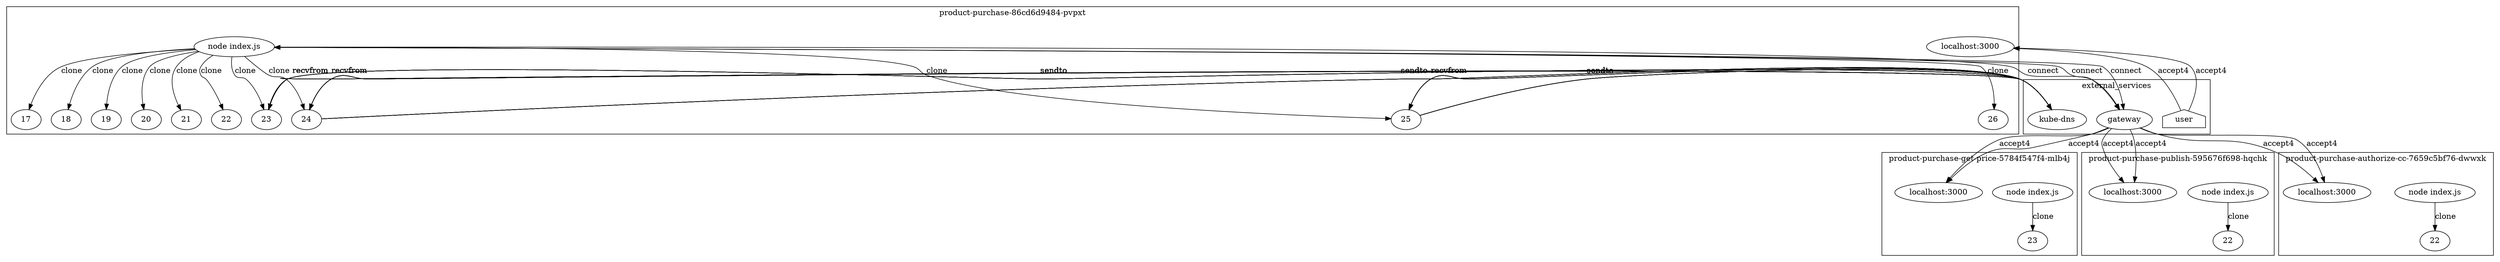 digraph G {
	subgraph "cluster_ product-purchase-86cd6d9484-pvpxt " {
		label=" product-purchase-86cd6d9484-pvpxt "
		4249 [label="node index.js"]
		4249 -> 4313 [label=clone]
		4249 -> 4325 [label=clone]
		4249 -> 4335 [label=clone]
		4249 -> 4340 [label=clone]
		4249 -> 4344 [label=clone]
		4249 -> 4482 [label=clone]
		"product-purchase_localhost_3000" [label="localhost:3000"]
		"product-purchase_localhost_3000" [label="localhost:3000"]
		4249 -> 7755 [label=clone]
		4249 -> 7760 [label=clone]
		4249 -> 7767 [label=clone]
		4249 -> 7774 [label=clone]
		4313 [label=17]
		4325 [label=18]
		4335 [label=19]
		4340 [label=20]
		4344 [label=21]
		4482 [label=22]
		7755 [label=23]
		7760 [label=24]
		7767 [label=25]
		7774 [label=26]
	}
	subgraph "cluster_ product-purchase-get-price-5784f547f4-mlb4j " {
		label=" product-purchase-get-price-5784f547f4-mlb4j "
		5180 [label="node index.js"]
		5180 -> 5355 [label=clone]
		"product-purchase-get-price_localhost_3000" [label="localhost:3000"]
		"product-purchase-get-price_localhost_3000" [label="localhost:3000"]
		5355 [label=23]
	}
	subgraph "cluster_ product-purchase-publish-595676f698-hqchk " {
		label=" product-purchase-publish-595676f698-hqchk "
		5871 [label="node index.js"]
		5871 -> 6003 [label=clone]
		"product-purchase-publish_localhost_3000" [label="localhost:3000"]
		"product-purchase-publish_localhost_3000" [label="localhost:3000"]
		6003 [label=22]
	}
	subgraph "cluster_ product-purchase-authorize-cc-7659c5bf76-dwwxk " {
		label=" product-purchase-authorize-cc-7659c5bf76-dwwxk "
		6816 [label="node index.js"]
		6816 -> 6925 [label=clone]
		"product-purchase-authorize-cc_localhost_3000" [label="localhost:3000"]
		"product-purchase-authorize-cc_localhost_3000" [label="localhost:3000"]
		6925 [label=22]
	}
	subgraph cluster_services {
		label=external_services
		user [shape=house]
		user -> "product-purchase_localhost_3000" [label=accept4]
		user -> "product-purchase_localhost_3000" [label=accept4]
		"10.107.89.58_8080" [label=gateway]
		4249 -> "10.107.89.58_8080" [label=connect dir=both]
		"10.107.89.58_8080" [label=gateway]
		4249 -> "10.107.89.58_8080" [label=connect dir=both]
		"10.107.89.58_8080" [label=gateway]
		4249 -> "10.107.89.58_8080" [label=connect dir=both]
		"10.96.0.10_53" [label="kube-dns"]
		7755 -> "10.96.0.10_53" [label=sendto]
		"10.96.0.10_53" [label="kube-dns"]
		7755 -> "10.96.0.10_53" [label=sendto]
		"10.96.0.10_53" [label="kube-dns"]
		"10.96.0.10_53" -> 7755 [label=recvfrom]
		"10.96.0.10_53" [label="kube-dns"]
		"10.96.0.10_53" -> 7755 [label=recvfrom]
		"10.96.0.10_53" [label="kube-dns"]
		7755 -> "10.96.0.10_53" [label=sendto]
		"10.96.0.10_53" [label="kube-dns"]
		7755 -> "10.96.0.10_53" [label=sendto]
		"10.96.0.10_53" [label="kube-dns"]
		"10.96.0.10_53" -> 7755 [label=recvfrom]
		"10.96.0.10_53" [label="kube-dns"]
		"10.96.0.10_53" -> 7755 [label=recvfrom]
		"10.96.0.10_53" [label="kube-dns"]
		7755 -> "10.96.0.10_53" [label=sendto]
		"10.96.0.10_53" [label="kube-dns"]
		7755 -> "10.96.0.10_53" [label=sendto]
		"10.96.0.10_53" [label="kube-dns"]
		"10.96.0.10_53" -> 7755 [label=recvfrom]
		"10.96.0.10_53" [label="kube-dns"]
		"10.96.0.10_53" -> 7755 [label=recvfrom]
		"10.96.0.10_53" [label="kube-dns"]
		7755 -> "10.96.0.10_53" [label=sendto]
		"10.96.0.10_53" [label="kube-dns"]
		7755 -> "10.96.0.10_53" [label=sendto]
		"10.96.0.10_53" [label="kube-dns"]
		"10.96.0.10_53" -> 7755 [label=recvfrom]
		"10.96.0.10_53" [label="kube-dns"]
		"10.96.0.10_53" -> 7755 [label=recvfrom]
		"10.96.0.10_53" [label="kube-dns"]
		7760 -> "10.96.0.10_53" [label=sendto]
		"10.96.0.10_53" [label="kube-dns"]
		7760 -> "10.96.0.10_53" [label=sendto]
		"10.96.0.10_53" [label="kube-dns"]
		"10.96.0.10_53" -> 7760 [label=recvfrom]
		"10.96.0.10_53" [label="kube-dns"]
		"10.96.0.10_53" -> 7760 [label=recvfrom]
		"10.96.0.10_53" [label="kube-dns"]
		7760 -> "10.96.0.10_53" [label=sendto]
		"10.96.0.10_53" [label="kube-dns"]
		7760 -> "10.96.0.10_53" [label=sendto]
		"10.96.0.10_53" [label="kube-dns"]
		"10.96.0.10_53" -> 7760 [label=recvfrom]
		"10.96.0.10_53" [label="kube-dns"]
		"10.96.0.10_53" -> 7760 [label=recvfrom]
		"10.96.0.10_53" [label="kube-dns"]
		7760 -> "10.96.0.10_53" [label=sendto]
		"10.96.0.10_53" [label="kube-dns"]
		7760 -> "10.96.0.10_53" [label=sendto]
		"10.96.0.10_53" [label="kube-dns"]
		"10.96.0.10_53" -> 7760 [label=recvfrom]
		"10.96.0.10_53" [label="kube-dns"]
		"10.96.0.10_53" -> 7760 [label=recvfrom]
		"10.96.0.10_53" [label="kube-dns"]
		7760 -> "10.96.0.10_53" [label=sendto]
		"10.96.0.10_53" [label="kube-dns"]
		7760 -> "10.96.0.10_53" [label=sendto]
		"10.96.0.10_53" [label="kube-dns"]
		"10.96.0.10_53" -> 7760 [label=recvfrom]
		"10.96.0.10_53" [label="kube-dns"]
		"10.96.0.10_53" -> 7760 [label=recvfrom]
		"10.96.0.10_53" [label="kube-dns"]
		7767 -> "10.96.0.10_53" [label=sendto]
		"10.96.0.10_53" [label="kube-dns"]
		7767 -> "10.96.0.10_53" [label=sendto]
		"10.96.0.10_53" [label="kube-dns"]
		"10.96.0.10_53" -> 7767 [label=recvfrom]
		"10.96.0.10_53" [label="kube-dns"]
		"10.96.0.10_53" -> 7767 [label=recvfrom]
		"10.96.0.10_53" [label="kube-dns"]
		7767 -> "10.96.0.10_53" [label=sendto]
		"10.96.0.10_53" [label="kube-dns"]
		7767 -> "10.96.0.10_53" [label=sendto]
		"10.96.0.10_53" [label="kube-dns"]
		"10.96.0.10_53" -> 7767 [label=recvfrom]
		"10.96.0.10_53" [label="kube-dns"]
		"10.96.0.10_53" -> 7767 [label=recvfrom]
		"10.96.0.10_53" [label="kube-dns"]
		7767 -> "10.96.0.10_53" [label=sendto]
		"10.96.0.10_53" [label="kube-dns"]
		7767 -> "10.96.0.10_53" [label=sendto]
		"10.96.0.10_53" [label="kube-dns"]
		"10.96.0.10_53" -> 7767 [label=recvfrom]
		"10.96.0.10_53" [label="kube-dns"]
		"10.96.0.10_53" -> 7767 [label=recvfrom]
		"10.96.0.10_53" [label="kube-dns"]
		7767 -> "10.96.0.10_53" [label=sendto]
		"10.96.0.10_53" [label="kube-dns"]
		7767 -> "10.96.0.10_53" [label=sendto]
		"10.96.0.10_53" [label="kube-dns"]
		"10.96.0.10_53" -> 7767 [label=recvfrom]
		"10.96.0.10_53" [label="kube-dns"]
		"10.96.0.10_53" -> 7767 [label=recvfrom]
		"10.107.89.58_8080" -> "product-purchase-get-price_localhost_3000" [label=accept4]
		"10.107.89.58_8080" -> "product-purchase-get-price_localhost_3000" [label=accept4]
		"10.107.89.58_8080" -> "product-purchase-publish_localhost_3000" [label=accept4]
		"10.107.89.58_8080" -> "product-purchase-publish_localhost_3000" [label=accept4]
		"10.107.89.58_8080" -> "product-purchase-authorize-cc_localhost_3000" [label=accept4]
		"10.107.89.58_8080" -> "product-purchase-authorize-cc_localhost_3000" [label=accept4]
	}
}
